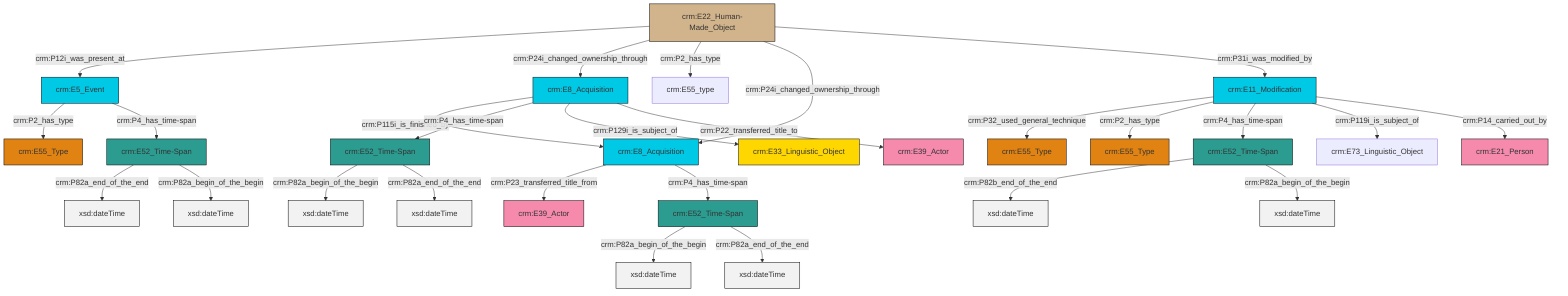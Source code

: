 graph TD
classDef Literal fill:#f2f2f2,stroke:#000000;
classDef CRM_Entity fill:#FFFFFF,stroke:#000000;
classDef Temporal_Entity fill:#00C9E6, stroke:#000000;
classDef Type fill:#E18312, stroke:#000000;
classDef Time-Span fill:#2C9C91, stroke:#000000;
classDef Appellation fill:#FFEB7F, stroke:#000000;
classDef Place fill:#008836, stroke:#000000;
classDef Persistent_Item fill:#B266B2, stroke:#000000;
classDef Conceptual_Object fill:#FFD700, stroke:#000000;
classDef Physical_Thing fill:#D2B48C, stroke:#000000;
classDef Actor fill:#f58aad, stroke:#000000;
classDef PC_Classes fill:#4ce600, stroke:#000000;
classDef Multi fill:#cccccc,stroke:#000000;

0["crm:E11_Modification"]:::Temporal_Entity -->|crm:P32_used_general_technique| 1["crm:E55_Type"]:::Type
4["crm:E22_Human-Made_Object"]:::Physical_Thing -->|crm:P12i_was_present_at| 5["crm:E5_Event"]:::Temporal_Entity
0["crm:E11_Modification"]:::Temporal_Entity -->|crm:P2_has_type| 6["crm:E55_Type"]:::Type
8["crm:E52_Time-Span"]:::Time-Span -->|crm:P82b_end_of_the_end| 9[xsd:dateTime]:::Literal
8["crm:E52_Time-Span"]:::Time-Span -->|crm:P82a_begin_of_the_begin| 10[xsd:dateTime]:::Literal
15["crm:E8_Acquisition"]:::Temporal_Entity -->|crm:P115i_is_finished_by| 11["crm:E8_Acquisition"]:::Temporal_Entity
4["crm:E22_Human-Made_Object"]:::Physical_Thing -->|crm:P24i_changed_ownership_through| 15["crm:E8_Acquisition"]:::Temporal_Entity
5["crm:E5_Event"]:::Temporal_Entity -->|crm:P2_has_type| 16["crm:E55_Type"]:::Type
0["crm:E11_Modification"]:::Temporal_Entity -->|crm:P4_has_time-span| 8["crm:E52_Time-Span"]:::Time-Span
17["crm:E52_Time-Span"]:::Time-Span -->|crm:P82a_begin_of_the_begin| 19[xsd:dateTime]:::Literal
11["crm:E8_Acquisition"]:::Temporal_Entity -->|crm:P23_transferred_title_from| 20["crm:E39_Actor"]:::Actor
15["crm:E8_Acquisition"]:::Temporal_Entity -->|crm:P4_has_time-span| 21["crm:E52_Time-Span"]:::Time-Span
2["crm:E52_Time-Span"]:::Time-Span -->|crm:P82a_end_of_the_end| 26[xsd:dateTime]:::Literal
15["crm:E8_Acquisition"]:::Temporal_Entity -->|crm:P129i_is_subject_of| 29["crm:E33_Linguistic_Object"]:::Conceptual_Object
0["crm:E11_Modification"]:::Temporal_Entity -->|crm:P119i_is_subject_of| 30["crm:E73_Linguistic_Object"]:::Default
15["crm:E8_Acquisition"]:::Temporal_Entity -->|crm:P22_transferred_title_to| 13["crm:E39_Actor"]:::Actor
4["crm:E22_Human-Made_Object"]:::Physical_Thing -->|crm:P2_has_type| 31["crm:E55_type"]:::Default
17["crm:E52_Time-Span"]:::Time-Span -->|crm:P82a_end_of_the_end| 33[xsd:dateTime]:::Literal
4["crm:E22_Human-Made_Object"]:::Physical_Thing -->|crm:P24i_changed_ownership_through| 11["crm:E8_Acquisition"]:::Temporal_Entity
11["crm:E8_Acquisition"]:::Temporal_Entity -->|crm:P4_has_time-span| 17["crm:E52_Time-Span"]:::Time-Span
2["crm:E52_Time-Span"]:::Time-Span -->|crm:P82a_begin_of_the_begin| 35[xsd:dateTime]:::Literal
21["crm:E52_Time-Span"]:::Time-Span -->|crm:P82a_begin_of_the_begin| 37[xsd:dateTime]:::Literal
21["crm:E52_Time-Span"]:::Time-Span -->|crm:P82a_end_of_the_end| 38[xsd:dateTime]:::Literal
5["crm:E5_Event"]:::Temporal_Entity -->|crm:P4_has_time-span| 2["crm:E52_Time-Span"]:::Time-Span
0["crm:E11_Modification"]:::Temporal_Entity -->|crm:P14_carried_out_by| 22["crm:E21_Person"]:::Actor
4["crm:E22_Human-Made_Object"]:::Physical_Thing -->|crm:P31i_was_modified_by| 0["crm:E11_Modification"]:::Temporal_Entity